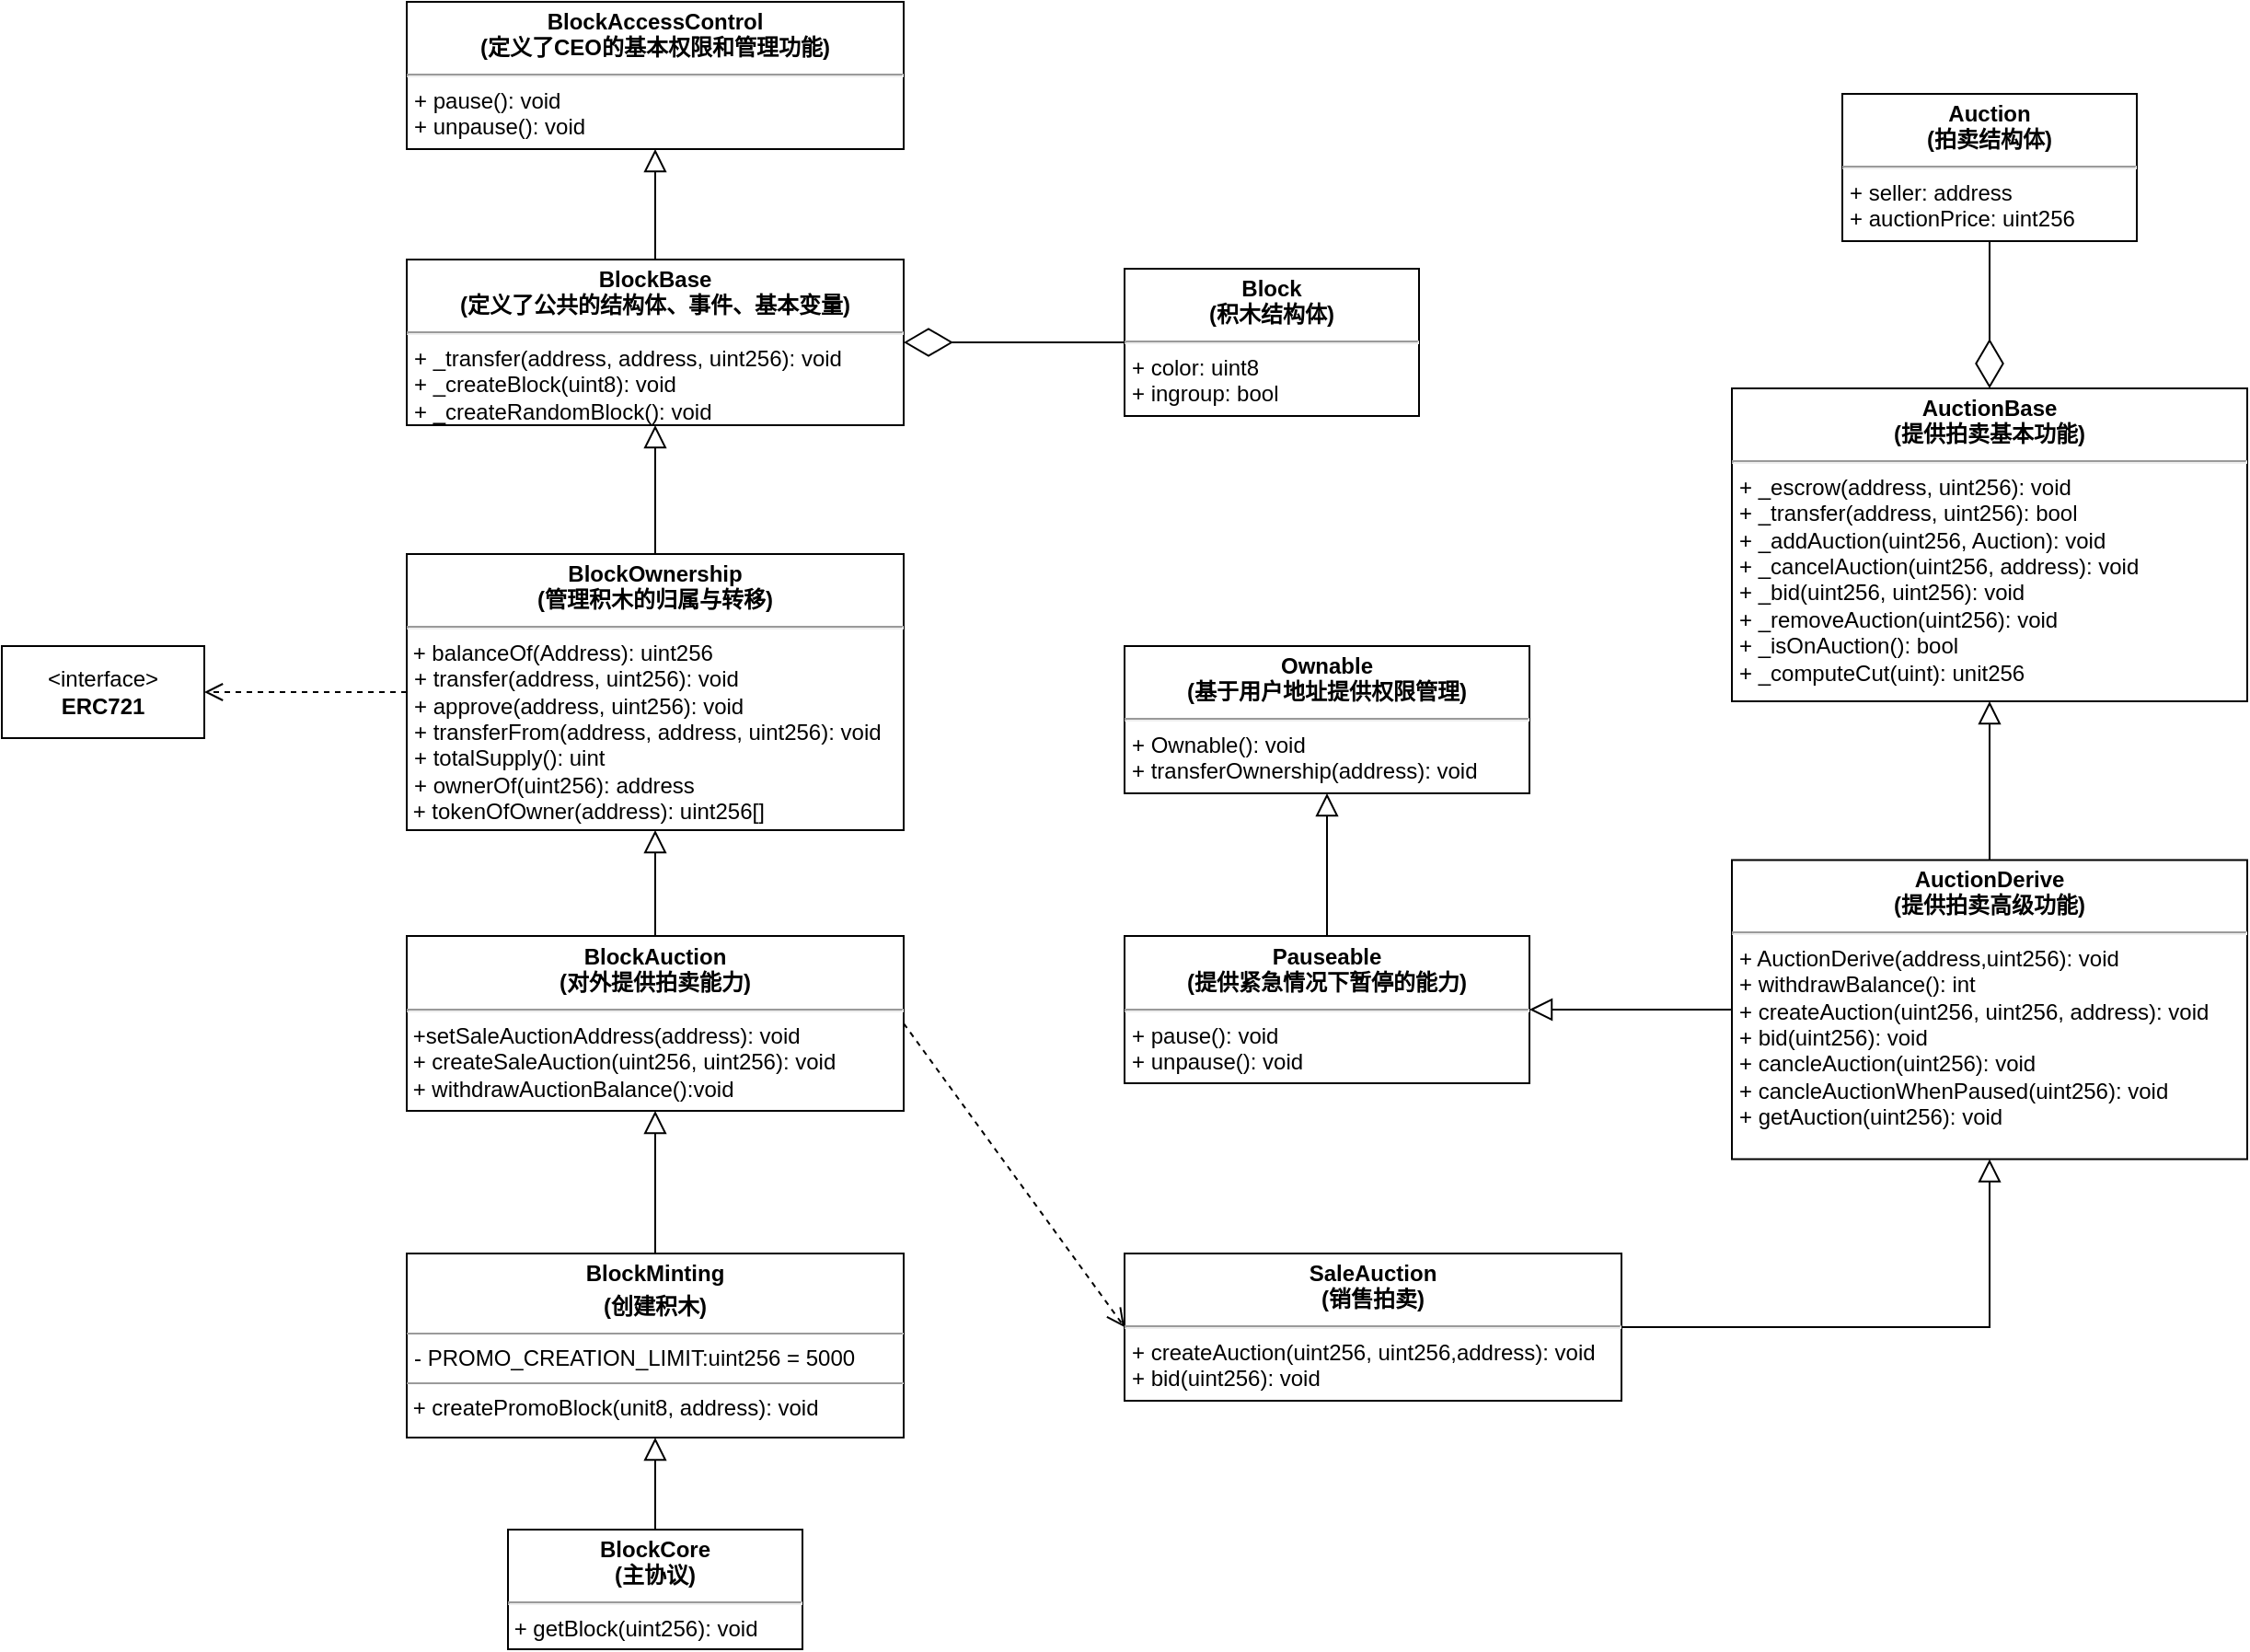 <mxfile version="22.0.8" type="github">
  <diagram id="C5RBs43oDa-KdzZeNtuy" name="Page-1">
    <mxGraphModel dx="989" dy="1484" grid="1" gridSize="10" guides="1" tooltips="1" connect="1" arrows="1" fold="1" page="1" pageScale="1" pageWidth="827" pageHeight="1169" math="0" shadow="0">
      <root>
        <mxCell id="WIyWlLk6GJQsqaUBKTNV-0" />
        <mxCell id="WIyWlLk6GJQsqaUBKTNV-1" parent="WIyWlLk6GJQsqaUBKTNV-0" />
        <mxCell id="G242f99MMeTT95p6bvFd-0" value="" style="endArrow=block;endSize=10;endFill=0;shadow=0;strokeWidth=1;rounded=0;edgeStyle=elbowEdgeStyle;elbow=vertical;entryX=0.5;entryY=1;entryDx=0;entryDy=0;exitX=0.5;exitY=0;exitDx=0;exitDy=0;" edge="1" parent="WIyWlLk6GJQsqaUBKTNV-1" source="G242f99MMeTT95p6bvFd-4" target="G242f99MMeTT95p6bvFd-1">
          <mxGeometry width="160" relative="1" as="geometry">
            <mxPoint x="525" y="1000" as="sourcePoint" />
            <mxPoint x="524.66" y="830" as="targetPoint" />
          </mxGeometry>
        </mxCell>
        <mxCell id="G242f99MMeTT95p6bvFd-1" value="&lt;p style=&quot;margin:0px;margin-top:4px;text-align:center;&quot;&gt;&lt;b&gt;BlockMinting&lt;/b&gt;&lt;/p&gt;&lt;p style=&quot;margin:0px;margin-top:4px;text-align:center;&quot;&gt;&lt;b&gt;(创建积木)&lt;br&gt;&lt;/b&gt;&lt;/p&gt;&lt;hr size=&quot;1&quot;&gt;&lt;p style=&quot;margin:0px;margin-left:4px;&quot;&gt;- PROMO_CREATION_LIMIT:uint256 = 5000&lt;br&gt;&lt;/p&gt;&lt;hr size=&quot;1&quot;&gt;&amp;nbsp;+ createPromoBlock(unit8, address): void" style="verticalAlign=top;align=left;overflow=fill;fontSize=12;fontFamily=Helvetica;html=1;whiteSpace=wrap;" vertex="1" parent="WIyWlLk6GJQsqaUBKTNV-1">
          <mxGeometry x="400" y="830" width="270" height="100" as="geometry" />
        </mxCell>
        <mxCell id="G242f99MMeTT95p6bvFd-2" value="" style="endArrow=block;endSize=10;endFill=0;shadow=0;strokeWidth=1;rounded=0;edgeStyle=elbowEdgeStyle;elbow=vertical;entryX=0.5;entryY=1;entryDx=0;entryDy=0;exitX=0.5;exitY=0;exitDx=0;exitDy=0;" edge="1" parent="WIyWlLk6GJQsqaUBKTNV-1" target="G242f99MMeTT95p6bvFd-10" source="G242f99MMeTT95p6bvFd-1">
          <mxGeometry width="160" relative="1" as="geometry">
            <mxPoint x="510" y="870" as="sourcePoint" />
            <mxPoint x="535.25" y="780" as="targetPoint" />
          </mxGeometry>
        </mxCell>
        <mxCell id="G242f99MMeTT95p6bvFd-3" value="" style="endArrow=block;endSize=10;endFill=0;shadow=0;strokeWidth=1;rounded=0;edgeStyle=elbowEdgeStyle;elbow=vertical;entryX=0.5;entryY=1;entryDx=0;entryDy=0;exitX=0.5;exitY=0;exitDx=0;exitDy=0;" edge="1" parent="WIyWlLk6GJQsqaUBKTNV-1" source="G242f99MMeTT95p6bvFd-23" target="G242f99MMeTT95p6bvFd-22">
          <mxGeometry width="160" relative="1" as="geometry">
            <mxPoint x="1000" y="180" as="sourcePoint" />
            <mxPoint x="1000" y="80" as="targetPoint" />
          </mxGeometry>
        </mxCell>
        <mxCell id="G242f99MMeTT95p6bvFd-4" value="&lt;p style=&quot;margin:0px;margin-top:4px;text-align:center;&quot;&gt;&lt;b&gt;BlockCore&lt;/b&gt;&lt;/p&gt;&lt;div align=&quot;center&quot;&gt;&lt;b&gt;(主协议)&lt;/b&gt;&lt;/div&gt;&lt;p style=&quot;margin:0px;margin-top:4px;text-align:center;text-decoration:underline;&quot;&gt;&lt;/p&gt;&lt;hr&gt;&amp;nbsp;+ getBlock(uint256): void&lt;br&gt;&lt;p style=&quot;margin:0px;margin-left:8px;&quot;&gt;&lt;/p&gt;" style="verticalAlign=top;align=left;overflow=fill;fontSize=12;fontFamily=Helvetica;html=1;whiteSpace=wrap;" vertex="1" parent="WIyWlLk6GJQsqaUBKTNV-1">
          <mxGeometry x="455" y="980" width="160" height="65" as="geometry" />
        </mxCell>
        <mxCell id="G242f99MMeTT95p6bvFd-6" value="&lt;p style=&quot;margin:0px;margin-top:4px;text-align:center;&quot;&gt;&lt;b&gt;BlockOwnership&lt;/b&gt;&lt;/p&gt;&lt;div align=&quot;center&quot;&gt;&lt;b&gt;(管理积木的归属与转移)&lt;/b&gt;&lt;/div&gt;&lt;p style=&quot;margin:0px;margin-top:4px;text-align:center;text-decoration:underline;&quot;&gt;&lt;/p&gt;&lt;hr&gt;&amp;nbsp;+ balanceOf(Address): uint256&lt;p style=&quot;margin:0px;margin-left:4px;&quot;&gt;+ transfer(address, uint256): void&lt;/p&gt;&lt;p style=&quot;margin:0px;margin-left:4px;&quot;&gt;+ approve(address, uint256): void&lt;/p&gt;&lt;p style=&quot;margin:0px;margin-left:4px;&quot;&gt;+ transferFrom(address, address, uint256): void&lt;br&gt;&lt;/p&gt;&lt;p style=&quot;margin:0px;margin-left:4px;&quot;&gt;+ totalSupply(): uint&lt;/p&gt;&lt;p style=&quot;margin:0px;margin-left:4px;&quot;&gt;+ ownerOf(uint256): address&lt;/p&gt;&amp;nbsp;+ tokenOfOwner(address): uint256[]&lt;p style=&quot;margin:0px;margin-left:8px;&quot;&gt;&lt;/p&gt;" style="verticalAlign=top;align=left;overflow=fill;fontSize=12;fontFamily=Helvetica;html=1;whiteSpace=wrap;" vertex="1" parent="WIyWlLk6GJQsqaUBKTNV-1">
          <mxGeometry x="400" y="450" width="270" height="150" as="geometry" />
        </mxCell>
        <mxCell id="G242f99MMeTT95p6bvFd-8" value="&lt;p style=&quot;margin:0px;margin-top:4px;text-align:center;&quot;&gt;&lt;b&gt;Auction&lt;/b&gt;&lt;br&gt;&lt;/p&gt;&lt;div align=&quot;center&quot;&gt;&lt;b&gt;(拍卖结构体)&lt;/b&gt;&lt;/div&gt;&lt;p style=&quot;margin:0px;margin-top:4px;text-align:center;text-decoration:underline;&quot;&gt;&lt;/p&gt;&lt;hr&gt;&lt;p style=&quot;margin:0px;margin-left:4px;&quot;&gt;+ seller: address&lt;/p&gt;&lt;p style=&quot;margin:0px;margin-left:4px;&quot;&gt;+ auctionPrice: uint256&lt;br&gt;&lt;/p&gt;&lt;p style=&quot;margin:0px;margin-left:8px;&quot;&gt;&lt;/p&gt;" style="verticalAlign=top;align=left;overflow=fill;fontSize=12;fontFamily=Helvetica;html=1;whiteSpace=wrap;" vertex="1" parent="WIyWlLk6GJQsqaUBKTNV-1">
          <mxGeometry x="1180" y="200" width="160" height="80" as="geometry" />
        </mxCell>
        <mxCell id="G242f99MMeTT95p6bvFd-9" value="" style="endArrow=block;endSize=10;endFill=0;shadow=0;strokeWidth=1;rounded=0;edgeStyle=elbowEdgeStyle;elbow=vertical;entryX=0.5;entryY=1;entryDx=0;entryDy=0;exitX=0.5;exitY=0;exitDx=0;exitDy=0;" edge="1" parent="WIyWlLk6GJQsqaUBKTNV-1" source="G242f99MMeTT95p6bvFd-10" target="G242f99MMeTT95p6bvFd-6">
          <mxGeometry width="160" relative="1" as="geometry">
            <mxPoint x="535" y="650" as="sourcePoint" />
            <mxPoint x="534.5" y="510" as="targetPoint" />
          </mxGeometry>
        </mxCell>
        <mxCell id="G242f99MMeTT95p6bvFd-10" value="&lt;p align=&quot;center&quot; style=&quot;margin: 4px 0px 0px;&quot;&gt;&lt;b&gt;BlockAuction&lt;/b&gt;&lt;/p&gt;&lt;div align=&quot;center&quot;&gt;&lt;b&gt;(对外提供拍卖能力)&lt;/b&gt;&lt;/div&gt;&lt;p style=&quot;margin:0px;margin-top:4px;text-align:center;text-decoration:underline;&quot;&gt;&lt;/p&gt;&lt;hr&gt;&lt;div&gt;&amp;nbsp;+setSaleAuctionAddress(address): void&lt;/div&gt;&lt;div&gt;&amp;nbsp;+ createSaleAuction(uint256, uint256): void&lt;/div&gt;&lt;div&gt;&amp;nbsp;+ withdrawAuctionBalance():void&lt;/div&gt;&lt;div&gt;&lt;br&gt;&lt;/div&gt;&lt;p style=&quot;margin:0px;margin-left:8px;&quot;&gt;&lt;/p&gt;" style="verticalAlign=top;align=left;overflow=fill;fontSize=12;fontFamily=Helvetica;html=1;whiteSpace=wrap;" vertex="1" parent="WIyWlLk6GJQsqaUBKTNV-1">
          <mxGeometry x="400" y="657.5" width="270" height="95" as="geometry" />
        </mxCell>
        <mxCell id="G242f99MMeTT95p6bvFd-13" value="&amp;lt;interface&amp;gt;&lt;br&gt;&lt;b&gt;ERC721&lt;/b&gt;" style="html=1;whiteSpace=wrap;" vertex="1" parent="WIyWlLk6GJQsqaUBKTNV-1">
          <mxGeometry x="180" y="500" width="110" height="50" as="geometry" />
        </mxCell>
        <mxCell id="G242f99MMeTT95p6bvFd-15" value="&lt;p style=&quot;margin:0px;margin-top:4px;text-align:center;&quot;&gt;&lt;b&gt;BlockBase&lt;/b&gt;&lt;/p&gt;&lt;div align=&quot;center&quot;&gt;&lt;b&gt;(定义了公共的结构体、事件、基本变量)&lt;/b&gt;&lt;/div&gt;&lt;p style=&quot;margin:0px;margin-top:4px;text-align:center;text-decoration:underline;&quot;&gt;&lt;/p&gt;&lt;hr&gt;&lt;p style=&quot;margin:0px;margin-left:4px;&quot;&gt;+ _transfer(address, address, uint256): void&lt;/p&gt;&lt;p style=&quot;margin:0px;margin-left:4px;&quot;&gt;+ _createBlock(uint8): void&lt;/p&gt;&lt;p style=&quot;margin:0px;margin-left:4px;&quot;&gt;+ _createRandomBlock(): void&lt;br&gt;&lt;/p&gt;&lt;p style=&quot;margin:0px;margin-left:8px;&quot;&gt;&lt;/p&gt;" style="verticalAlign=top;align=left;overflow=fill;fontSize=12;fontFamily=Helvetica;html=1;whiteSpace=wrap;" vertex="1" parent="WIyWlLk6GJQsqaUBKTNV-1">
          <mxGeometry x="400" y="290" width="270" height="90" as="geometry" />
        </mxCell>
        <mxCell id="G242f99MMeTT95p6bvFd-17" value="" style="endArrow=block;endSize=10;endFill=0;shadow=0;strokeWidth=1;rounded=0;edgeStyle=elbowEdgeStyle;elbow=vertical;entryX=0.5;entryY=1;entryDx=0;entryDy=0;exitX=0.5;exitY=0;exitDx=0;exitDy=0;" edge="1" parent="WIyWlLk6GJQsqaUBKTNV-1" source="G242f99MMeTT95p6bvFd-6" target="G242f99MMeTT95p6bvFd-15">
          <mxGeometry width="160" relative="1" as="geometry">
            <mxPoint x="890" y="530" as="sourcePoint" />
            <mxPoint x="890" y="430" as="targetPoint" />
          </mxGeometry>
        </mxCell>
        <mxCell id="G242f99MMeTT95p6bvFd-18" value="&lt;p style=&quot;margin:0px;margin-top:4px;text-align:center;&quot;&gt;&lt;b&gt;BlockAccessControl&lt;/b&gt;&lt;/p&gt;&lt;div align=&quot;center&quot;&gt;&lt;b&gt;(定义了CEO的基本权限和管理功能)&lt;/b&gt;&lt;/div&gt;&lt;p style=&quot;margin:0px;margin-top:4px;text-align:center;text-decoration:underline;&quot;&gt;&lt;/p&gt;&lt;hr&gt;&lt;p style=&quot;margin:0px;margin-left:4px;&quot;&gt;+ pause(): void&lt;/p&gt;&lt;p style=&quot;margin:0px;margin-left:4px;&quot;&gt;+ unpause(): void&lt;br&gt;&lt;/p&gt;&lt;p style=&quot;margin:0px;margin-left:8px;&quot;&gt;&lt;/p&gt;" style="verticalAlign=top;align=left;overflow=fill;fontSize=12;fontFamily=Helvetica;html=1;whiteSpace=wrap;" vertex="1" parent="WIyWlLk6GJQsqaUBKTNV-1">
          <mxGeometry x="400" y="150" width="270" height="80" as="geometry" />
        </mxCell>
        <mxCell id="G242f99MMeTT95p6bvFd-19" value="&lt;p style=&quot;margin:0px;margin-top:4px;text-align:center;&quot;&gt;&lt;b&gt;Block&lt;/b&gt;&lt;/p&gt;&lt;div align=&quot;center&quot;&gt;&lt;b&gt;(积木结构体)&lt;/b&gt;&lt;/div&gt;&lt;p style=&quot;margin:0px;margin-top:4px;text-align:center;text-decoration:underline;&quot;&gt;&lt;/p&gt;&lt;hr&gt;&lt;p style=&quot;margin:0px;margin-left:4px;&quot;&gt;+ color: uint8&lt;/p&gt;&lt;p style=&quot;margin:0px;margin-left:4px;&quot;&gt;+ ingroup: bool&lt;br&gt;&lt;/p&gt;&lt;p style=&quot;margin:0px;margin-left:8px;&quot;&gt;&lt;/p&gt;" style="verticalAlign=top;align=left;overflow=fill;fontSize=12;fontFamily=Helvetica;html=1;whiteSpace=wrap;" vertex="1" parent="WIyWlLk6GJQsqaUBKTNV-1">
          <mxGeometry x="790" y="295" width="160" height="80" as="geometry" />
        </mxCell>
        <mxCell id="G242f99MMeTT95p6bvFd-20" value="&lt;p style=&quot;margin:0px;margin-top:4px;text-align:center;&quot;&gt;&lt;b&gt;Ownable&lt;/b&gt;&lt;br&gt;&lt;/p&gt;&lt;div align=&quot;center&quot;&gt;&lt;b&gt;(基于用户地址提供权限管理)&lt;/b&gt;&lt;/div&gt;&lt;p style=&quot;margin:0px;margin-top:4px;text-align:center;text-decoration:underline;&quot;&gt;&lt;/p&gt;&lt;hr&gt;&lt;p style=&quot;margin:0px;margin-left:4px;&quot;&gt;+ Ownable(): void&lt;br&gt;&lt;/p&gt;&lt;p style=&quot;margin:0px;margin-left:4px;&quot;&gt;+ transferOwnership(address): void&lt;br&gt;&lt;/p&gt;&lt;p style=&quot;margin:0px;margin-left:8px;&quot;&gt;&lt;/p&gt;" style="verticalAlign=top;align=left;overflow=fill;fontSize=12;fontFamily=Helvetica;html=1;whiteSpace=wrap;" vertex="1" parent="WIyWlLk6GJQsqaUBKTNV-1">
          <mxGeometry x="790" y="500" width="220" height="80" as="geometry" />
        </mxCell>
        <mxCell id="G242f99MMeTT95p6bvFd-21" value="&lt;p style=&quot;margin:0px;margin-top:4px;text-align:center;&quot;&gt;&lt;b&gt;Pauseable&lt;/b&gt;&lt;br&gt;&lt;/p&gt;&lt;div align=&quot;center&quot;&gt;&lt;b&gt;(提供紧急情况下暂停的能力)&lt;/b&gt;&lt;/div&gt;&lt;p style=&quot;margin:0px;margin-top:4px;text-align:center;text-decoration:underline;&quot;&gt;&lt;/p&gt;&lt;hr&gt;&lt;p style=&quot;margin:0px;margin-left:4px;&quot;&gt;+ pause(): void&lt;br&gt;&lt;/p&gt;&lt;p style=&quot;margin:0px;margin-left:4px;&quot;&gt;+ unpause(): void&lt;br&gt;&lt;/p&gt;&lt;p style=&quot;margin:0px;margin-left:8px;&quot;&gt;&lt;/p&gt;" style="verticalAlign=top;align=left;overflow=fill;fontSize=12;fontFamily=Helvetica;html=1;whiteSpace=wrap;" vertex="1" parent="WIyWlLk6GJQsqaUBKTNV-1">
          <mxGeometry x="790" y="657.5" width="220" height="80" as="geometry" />
        </mxCell>
        <mxCell id="G242f99MMeTT95p6bvFd-22" value="&lt;p style=&quot;margin:0px;margin-top:4px;text-align:center;&quot;&gt;&lt;b&gt;AuctionBase&lt;/b&gt;&lt;br&gt;&lt;/p&gt;&lt;div align=&quot;center&quot;&gt;&lt;b&gt;(提供拍卖基本功能)&lt;/b&gt;&lt;/div&gt;&lt;p style=&quot;margin:0px;margin-top:4px;text-align:center;text-decoration:underline;&quot;&gt;&lt;/p&gt;&lt;hr&gt;&lt;p style=&quot;margin:0px;margin-left:4px;&quot;&gt;+ _escrow(address, uint256): void&lt;br&gt;&lt;/p&gt;&lt;p style=&quot;margin:0px;margin-left:4px;&quot;&gt;+ _transfer(address, uint256): bool&lt;/p&gt;&lt;p style=&quot;margin:0px;margin-left:4px;&quot;&gt;+ _addAuction(uint256, Auction): void&lt;/p&gt;&lt;p style=&quot;margin:0px;margin-left:4px;&quot;&gt;+ _cancelAuction(uint256, address): void&lt;/p&gt;&lt;p style=&quot;margin:0px;margin-left:4px;&quot;&gt;+ _bid(uint256, uint256): void&lt;/p&gt;&lt;p style=&quot;margin:0px;margin-left:4px;&quot;&gt;+ _removeAuction(uint256): void&lt;/p&gt;&lt;p style=&quot;margin:0px;margin-left:4px;&quot;&gt;+ _isOnAuction(): bool&lt;/p&gt;&lt;p style=&quot;margin:0px;margin-left:4px;&quot;&gt;+ _computeCut(uint): unit256&lt;/p&gt;&lt;p style=&quot;margin:0px;margin-left:4px;&quot;&gt;&lt;br&gt;&lt;/p&gt;&lt;p style=&quot;margin:0px;margin-left:8px;&quot;&gt;&lt;/p&gt;" style="verticalAlign=top;align=left;overflow=fill;fontSize=12;fontFamily=Helvetica;html=1;whiteSpace=wrap;" vertex="1" parent="WIyWlLk6GJQsqaUBKTNV-1">
          <mxGeometry x="1120" y="360" width="280" height="170" as="geometry" />
        </mxCell>
        <mxCell id="G242f99MMeTT95p6bvFd-23" value="&lt;p style=&quot;margin:0px;margin-top:4px;text-align:center;&quot;&gt;&lt;b&gt;AuctionDerive&lt;/b&gt;&lt;br&gt;&lt;/p&gt;&lt;div align=&quot;center&quot;&gt;&lt;b&gt;(提供拍卖高级功能)&lt;/b&gt;&lt;/div&gt;&lt;p style=&quot;margin:0px;margin-top:4px;text-align:center;text-decoration:underline;&quot;&gt;&lt;/p&gt;&lt;hr&gt;&lt;p style=&quot;margin:0px;margin-left:4px;&quot;&gt;+ AuctionDerive(address,uint256): void&lt;/p&gt;&lt;p style=&quot;margin:0px;margin-left:4px;&quot;&gt;+ withdrawBalance(): int&lt;/p&gt;&lt;p style=&quot;margin:0px;margin-left:4px;&quot;&gt;+ createAuction(uint256, uint256, address): void&lt;/p&gt;&lt;p style=&quot;margin:0px;margin-left:4px;&quot;&gt;+ bid(uint256): void&lt;/p&gt;&lt;p style=&quot;margin:0px;margin-left:4px;&quot;&gt;+ cancleAuction(uint256): void&amp;nbsp;&lt;/p&gt;&lt;p style=&quot;margin:0px;margin-left:4px;&quot;&gt;+ cancleAuctionWhenPaused(uint256): void&lt;/p&gt;&lt;p style=&quot;margin:0px;margin-left:4px;&quot;&gt;+ getAuction(uint256): void&lt;br&gt;&lt;/p&gt;&lt;p style=&quot;margin:0px;margin-left:8px;&quot;&gt;&lt;/p&gt;" style="verticalAlign=top;align=left;overflow=fill;fontSize=12;fontFamily=Helvetica;html=1;whiteSpace=wrap;" vertex="1" parent="WIyWlLk6GJQsqaUBKTNV-1">
          <mxGeometry x="1120" y="616.25" width="280" height="162.5" as="geometry" />
        </mxCell>
        <mxCell id="G242f99MMeTT95p6bvFd-24" value="&lt;p style=&quot;margin:0px;margin-top:4px;text-align:center;&quot;&gt;&lt;b&gt;SaleAuction&lt;/b&gt;&lt;br&gt;&lt;/p&gt;&lt;div align=&quot;center&quot;&gt;&lt;b&gt;(销售拍卖)&lt;/b&gt;&lt;/div&gt;&lt;p style=&quot;margin:0px;margin-top:4px;text-align:center;text-decoration:underline;&quot;&gt;&lt;/p&gt;&lt;hr&gt;&lt;p style=&quot;margin:0px;margin-left:4px;&quot;&gt;+ createAuction(uint256, uint256,address): void&lt;br&gt;&lt;/p&gt;&lt;p style=&quot;margin:0px;margin-left:4px;&quot;&gt;+ bid(uint256): void&lt;br&gt;&lt;/p&gt;&lt;p style=&quot;margin:0px;margin-left:8px;&quot;&gt;&lt;/p&gt;" style="verticalAlign=top;align=left;overflow=fill;fontSize=12;fontFamily=Helvetica;html=1;whiteSpace=wrap;" vertex="1" parent="WIyWlLk6GJQsqaUBKTNV-1">
          <mxGeometry x="790" y="830" width="270" height="80" as="geometry" />
        </mxCell>
        <mxCell id="G242f99MMeTT95p6bvFd-25" value="" style="endArrow=block;endSize=10;endFill=0;shadow=0;strokeWidth=1;rounded=0;edgeStyle=elbowEdgeStyle;elbow=vertical;exitX=0.5;exitY=0;exitDx=0;exitDy=0;entryX=0.5;entryY=1;entryDx=0;entryDy=0;" edge="1" parent="WIyWlLk6GJQsqaUBKTNV-1" source="G242f99MMeTT95p6bvFd-21" target="G242f99MMeTT95p6bvFd-20">
          <mxGeometry width="160" relative="1" as="geometry">
            <mxPoint x="1080" y="645" as="sourcePoint" />
            <mxPoint x="1080" y="545" as="targetPoint" />
          </mxGeometry>
        </mxCell>
        <mxCell id="G242f99MMeTT95p6bvFd-31" value="" style="endArrow=block;endSize=10;endFill=0;shadow=0;strokeWidth=1;rounded=0;elbow=vertical;entryX=0.5;entryY=1;entryDx=0;entryDy=0;exitX=1;exitY=0.5;exitDx=0;exitDy=0;edgeStyle=orthogonalEdgeStyle;" edge="1" parent="WIyWlLk6GJQsqaUBKTNV-1" source="G242f99MMeTT95p6bvFd-24" target="G242f99MMeTT95p6bvFd-23">
          <mxGeometry width="160" relative="1" as="geometry">
            <mxPoint x="1130" y="950" as="sourcePoint" />
            <mxPoint x="1160" y="880" as="targetPoint" />
          </mxGeometry>
        </mxCell>
        <mxCell id="G242f99MMeTT95p6bvFd-32" value="" style="endArrow=block;endSize=10;endFill=0;shadow=0;strokeWidth=1;rounded=0;elbow=vertical;entryX=1;entryY=0.5;entryDx=0;entryDy=0;exitX=0;exitY=0.5;exitDx=0;exitDy=0;edgeStyle=orthogonalEdgeStyle;" edge="1" parent="WIyWlLk6GJQsqaUBKTNV-1" source="G242f99MMeTT95p6bvFd-23" target="G242f99MMeTT95p6bvFd-21">
          <mxGeometry width="160" relative="1" as="geometry">
            <mxPoint x="1090" y="600" as="sourcePoint" />
            <mxPoint x="1090" y="500" as="targetPoint" />
          </mxGeometry>
        </mxCell>
        <mxCell id="G242f99MMeTT95p6bvFd-33" value="" style="endArrow=diamondThin;endFill=0;endSize=24;html=1;rounded=0;entryX=0.5;entryY=0;entryDx=0;entryDy=0;exitX=0.5;exitY=1;exitDx=0;exitDy=0;edgeStyle=orthogonalEdgeStyle;" edge="1" parent="WIyWlLk6GJQsqaUBKTNV-1" source="G242f99MMeTT95p6bvFd-8" target="G242f99MMeTT95p6bvFd-22">
          <mxGeometry width="160" relative="1" as="geometry">
            <mxPoint x="940" y="200" as="sourcePoint" />
            <mxPoint x="1100" y="200" as="targetPoint" />
          </mxGeometry>
        </mxCell>
        <mxCell id="G242f99MMeTT95p6bvFd-34" value="" style="endArrow=diamondThin;endFill=0;endSize=24;html=1;rounded=0;entryX=1;entryY=0.5;entryDx=0;entryDy=0;exitX=0;exitY=0.5;exitDx=0;exitDy=0;edgeStyle=orthogonalEdgeStyle;" edge="1" parent="WIyWlLk6GJQsqaUBKTNV-1" source="G242f99MMeTT95p6bvFd-19" target="G242f99MMeTT95p6bvFd-15">
          <mxGeometry width="160" relative="1" as="geometry">
            <mxPoint x="750" y="440" as="sourcePoint" />
            <mxPoint x="910" y="440" as="targetPoint" />
          </mxGeometry>
        </mxCell>
        <mxCell id="G242f99MMeTT95p6bvFd-38" value="" style="html=1;verticalAlign=bottom;endArrow=open;dashed=1;endSize=8;curved=0;rounded=0;exitX=1;exitY=0.5;exitDx=0;exitDy=0;entryX=0;entryY=0.5;entryDx=0;entryDy=0;" edge="1" parent="WIyWlLk6GJQsqaUBKTNV-1" source="G242f99MMeTT95p6bvFd-10" target="G242f99MMeTT95p6bvFd-24">
          <mxGeometry relative="1" as="geometry">
            <mxPoint x="860" y="990" as="sourcePoint" />
            <mxPoint x="780" y="990" as="targetPoint" />
          </mxGeometry>
        </mxCell>
        <mxCell id="G242f99MMeTT95p6bvFd-40" value="" style="endArrow=block;endSize=10;endFill=0;shadow=0;strokeWidth=1;rounded=0;edgeStyle=elbowEdgeStyle;elbow=vertical;exitX=0.5;exitY=0;exitDx=0;exitDy=0;entryX=0.5;entryY=1;entryDx=0;entryDy=0;" edge="1" parent="WIyWlLk6GJQsqaUBKTNV-1" source="G242f99MMeTT95p6bvFd-15" target="G242f99MMeTT95p6bvFd-18">
          <mxGeometry width="160" relative="1" as="geometry">
            <mxPoint x="480" y="300" as="sourcePoint" />
            <mxPoint x="480" y="230" as="targetPoint" />
          </mxGeometry>
        </mxCell>
        <mxCell id="G242f99MMeTT95p6bvFd-41" value="" style="html=1;verticalAlign=bottom;endArrow=open;dashed=1;endSize=8;curved=0;rounded=0;exitX=0;exitY=0.5;exitDx=0;exitDy=0;entryX=1;entryY=0.5;entryDx=0;entryDy=0;" edge="1" parent="WIyWlLk6GJQsqaUBKTNV-1" source="G242f99MMeTT95p6bvFd-6" target="G242f99MMeTT95p6bvFd-13">
          <mxGeometry relative="1" as="geometry">
            <mxPoint x="470" y="630" as="sourcePoint" />
            <mxPoint x="390" y="630" as="targetPoint" />
          </mxGeometry>
        </mxCell>
      </root>
    </mxGraphModel>
  </diagram>
</mxfile>
